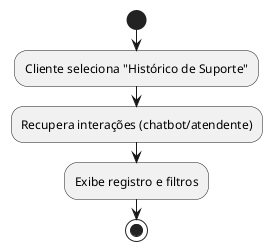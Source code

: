@startuml case20
start
:Cliente seleciona "Histórico de Suporte";
:Recupera interações (chatbot/atendente);
:Exibe registro e filtros;
stop
@enduml